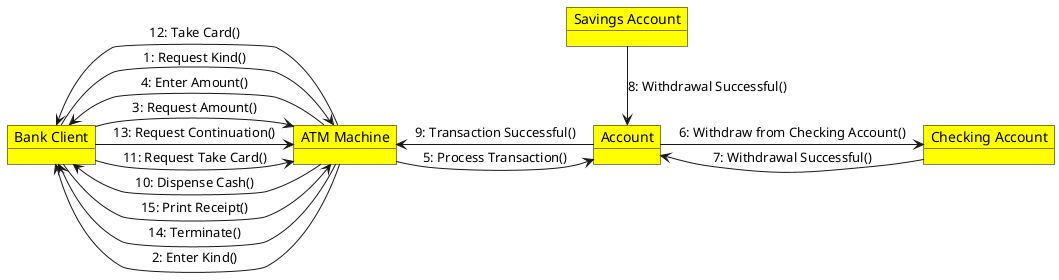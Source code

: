 @startuml
skinparam object {
  BackGroundColor yellow
  BorderColor black
}
skinparam linetype orthogonal

object "Bank Client" as User
object "ATM Machine" as ATM
object "Account" as Account
object "Checking Account" as CheckingAccount
object "Savings Account" as SavingsAccount

User -> ATM : 1: Request Kind()
ATM -> User : 2: Enter Kind()
User -> ATM : 3: Request Amount()
ATM -> User : 4: Enter Amount()
ATM -> Account : 5: Process Transaction()
Account -> CheckingAccount : 6: Withdraw from Checking Account()
CheckingAccount --> Account : 7: Withdrawal Successful()
SavingsAccount --> Account : 8: Withdrawal Successful()
Account --> ATM : 9: Transaction Successful()
ATM -> User : 10: Dispense Cash()
User -> ATM : 11: Request Take Card()
ATM -> User : 12: Take Card()
User -> ATM : 13: Request Continuation()
ATM -> User : 14: Terminate()
User -> ATM : 15: Print Receipt()
@enduml